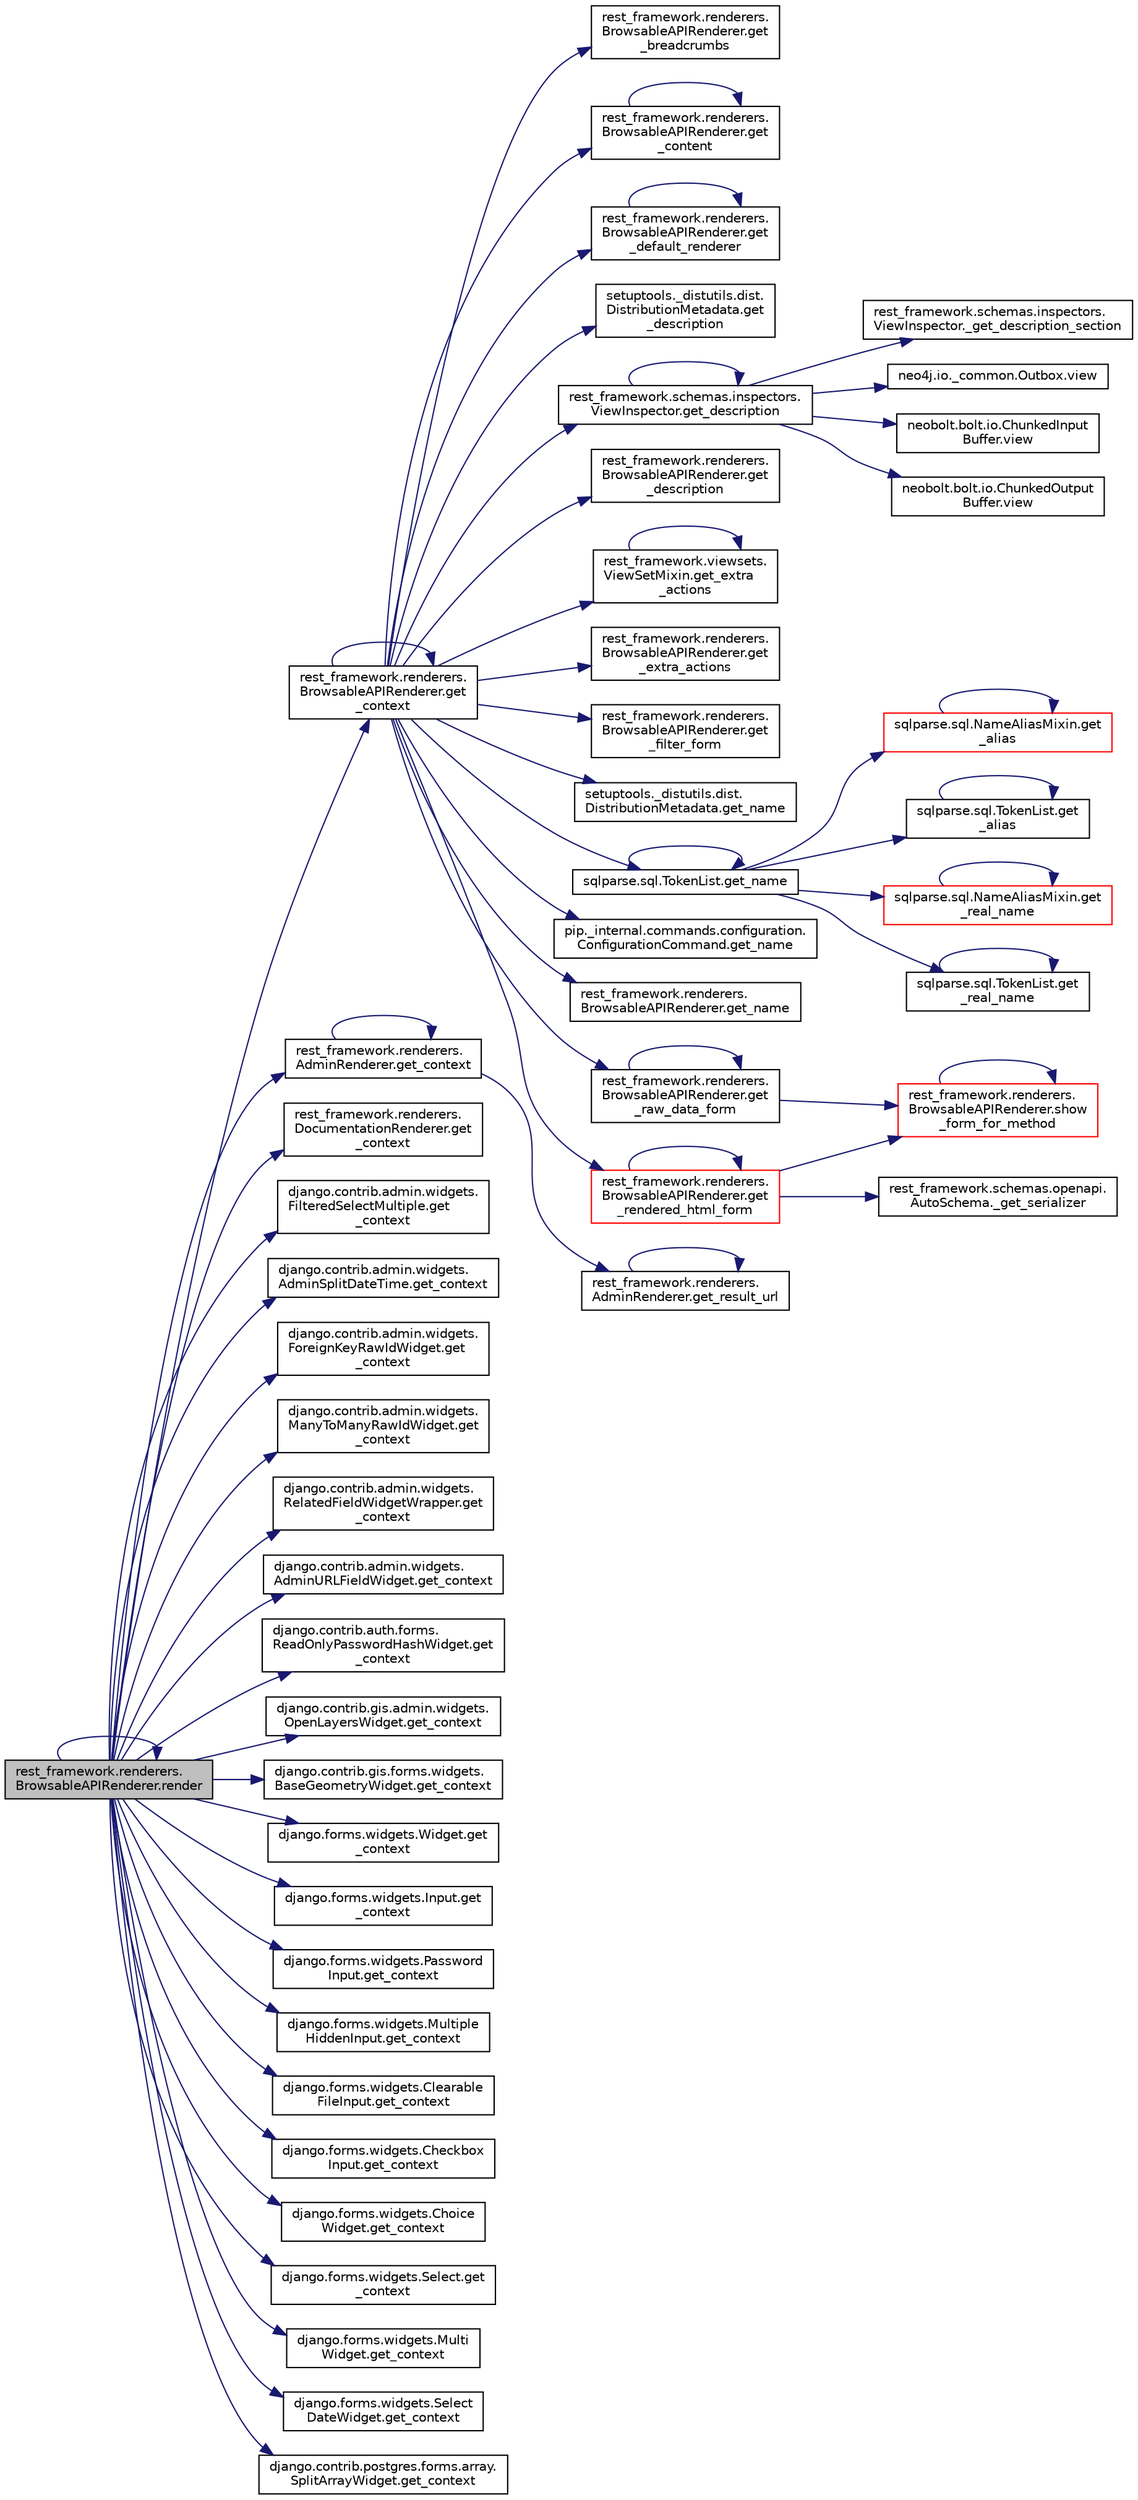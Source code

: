 digraph "rest_framework.renderers.BrowsableAPIRenderer.render"
{
 // LATEX_PDF_SIZE
  edge [fontname="Helvetica",fontsize="10",labelfontname="Helvetica",labelfontsize="10"];
  node [fontname="Helvetica",fontsize="10",shape=record];
  rankdir="LR";
  Node1 [label="rest_framework.renderers.\lBrowsableAPIRenderer.render",height=0.2,width=0.4,color="black", fillcolor="grey75", style="filled", fontcolor="black",tooltip=" "];
  Node1 -> Node2 [color="midnightblue",fontsize="10",style="solid",fontname="Helvetica"];
  Node2 [label="rest_framework.renderers.\lBrowsableAPIRenderer.get\l_context",height=0.2,width=0.4,color="black", fillcolor="white", style="filled",URL="$d4/d45/classrest__framework_1_1renderers_1_1_browsable_a_p_i_renderer.html#a7f197df21e6d1696d478ad887aae5f44",tooltip=" "];
  Node2 -> Node3 [color="midnightblue",fontsize="10",style="solid",fontname="Helvetica"];
  Node3 [label="rest_framework.renderers.\lBrowsableAPIRenderer.get\l_breadcrumbs",height=0.2,width=0.4,color="black", fillcolor="white", style="filled",URL="$d4/d45/classrest__framework_1_1renderers_1_1_browsable_a_p_i_renderer.html#a13eee51cfc11cf85aac43a6b48c3be40",tooltip=" "];
  Node2 -> Node4 [color="midnightblue",fontsize="10",style="solid",fontname="Helvetica"];
  Node4 [label="rest_framework.renderers.\lBrowsableAPIRenderer.get\l_content",height=0.2,width=0.4,color="black", fillcolor="white", style="filled",URL="$d4/d45/classrest__framework_1_1renderers_1_1_browsable_a_p_i_renderer.html#a2a2a07e19d18fa8202dc393777f33dd8",tooltip=" "];
  Node4 -> Node4 [color="midnightblue",fontsize="10",style="solid",fontname="Helvetica"];
  Node2 -> Node2 [color="midnightblue",fontsize="10",style="solid",fontname="Helvetica"];
  Node2 -> Node5 [color="midnightblue",fontsize="10",style="solid",fontname="Helvetica"];
  Node5 [label="rest_framework.renderers.\lBrowsableAPIRenderer.get\l_default_renderer",height=0.2,width=0.4,color="black", fillcolor="white", style="filled",URL="$d4/d45/classrest__framework_1_1renderers_1_1_browsable_a_p_i_renderer.html#a567de9bc9550f703a9481f2526392f00",tooltip=" "];
  Node5 -> Node5 [color="midnightblue",fontsize="10",style="solid",fontname="Helvetica"];
  Node2 -> Node6 [color="midnightblue",fontsize="10",style="solid",fontname="Helvetica"];
  Node6 [label="setuptools._distutils.dist.\lDistributionMetadata.get\l_description",height=0.2,width=0.4,color="black", fillcolor="white", style="filled",URL="$d9/d53/classsetuptools_1_1__distutils_1_1dist_1_1_distribution_metadata.html#a813f794a7d374cfa2551d12aeea8e64b",tooltip=" "];
  Node2 -> Node7 [color="midnightblue",fontsize="10",style="solid",fontname="Helvetica"];
  Node7 [label="rest_framework.schemas.inspectors.\lViewInspector.get_description",height=0.2,width=0.4,color="black", fillcolor="white", style="filled",URL="$de/db9/classrest__framework_1_1schemas_1_1inspectors_1_1_view_inspector.html#afb4b31c5c16fe1ccae0066237fde3477",tooltip=" "];
  Node7 -> Node8 [color="midnightblue",fontsize="10",style="solid",fontname="Helvetica"];
  Node8 [label="rest_framework.schemas.inspectors.\lViewInspector._get_description_section",height=0.2,width=0.4,color="black", fillcolor="white", style="filled",URL="$de/db9/classrest__framework_1_1schemas_1_1inspectors_1_1_view_inspector.html#a6f3e81f8b286b8d11486c5f6e3be422a",tooltip=" "];
  Node7 -> Node7 [color="midnightblue",fontsize="10",style="solid",fontname="Helvetica"];
  Node7 -> Node9 [color="midnightblue",fontsize="10",style="solid",fontname="Helvetica"];
  Node9 [label="neo4j.io._common.Outbox.view",height=0.2,width=0.4,color="black", fillcolor="white", style="filled",URL="$d0/dce/classneo4j_1_1io_1_1__common_1_1_outbox.html#ad91c4c746fd60f3deaf98b933bcec308",tooltip=" "];
  Node7 -> Node10 [color="midnightblue",fontsize="10",style="solid",fontname="Helvetica"];
  Node10 [label="neobolt.bolt.io.ChunkedInput\lBuffer.view",height=0.2,width=0.4,color="black", fillcolor="white", style="filled",URL="$da/de1/classneobolt_1_1bolt_1_1io_1_1_chunked_input_buffer.html#a83f5770bf774457602a24d84ec2a5df0",tooltip=" "];
  Node7 -> Node11 [color="midnightblue",fontsize="10",style="solid",fontname="Helvetica"];
  Node11 [label="neobolt.bolt.io.ChunkedOutput\lBuffer.view",height=0.2,width=0.4,color="black", fillcolor="white", style="filled",URL="$d1/d4e/classneobolt_1_1bolt_1_1io_1_1_chunked_output_buffer.html#ad6b12fc9f3203a3786b4065caf469488",tooltip=" "];
  Node2 -> Node12 [color="midnightblue",fontsize="10",style="solid",fontname="Helvetica"];
  Node12 [label="rest_framework.renderers.\lBrowsableAPIRenderer.get\l_description",height=0.2,width=0.4,color="black", fillcolor="white", style="filled",URL="$d4/d45/classrest__framework_1_1renderers_1_1_browsable_a_p_i_renderer.html#ad333441d785567501dea0da9ea87551f",tooltip=" "];
  Node2 -> Node13 [color="midnightblue",fontsize="10",style="solid",fontname="Helvetica"];
  Node13 [label="rest_framework.viewsets.\lViewSetMixin.get_extra\l_actions",height=0.2,width=0.4,color="black", fillcolor="white", style="filled",URL="$d9/d8d/classrest__framework_1_1viewsets_1_1_view_set_mixin.html#ae783876d57493be5235eeaadb473cc88",tooltip=" "];
  Node13 -> Node13 [color="midnightblue",fontsize="10",style="solid",fontname="Helvetica"];
  Node2 -> Node14 [color="midnightblue",fontsize="10",style="solid",fontname="Helvetica"];
  Node14 [label="rest_framework.renderers.\lBrowsableAPIRenderer.get\l_extra_actions",height=0.2,width=0.4,color="black", fillcolor="white", style="filled",URL="$d4/d45/classrest__framework_1_1renderers_1_1_browsable_a_p_i_renderer.html#a96cd58a9feaa78b27ad9b42868010634",tooltip=" "];
  Node2 -> Node15 [color="midnightblue",fontsize="10",style="solid",fontname="Helvetica"];
  Node15 [label="rest_framework.renderers.\lBrowsableAPIRenderer.get\l_filter_form",height=0.2,width=0.4,color="black", fillcolor="white", style="filled",URL="$d4/d45/classrest__framework_1_1renderers_1_1_browsable_a_p_i_renderer.html#ac6a7a9e46677b5d1cc8dbc46f80db340",tooltip=" "];
  Node2 -> Node16 [color="midnightblue",fontsize="10",style="solid",fontname="Helvetica"];
  Node16 [label="setuptools._distutils.dist.\lDistributionMetadata.get_name",height=0.2,width=0.4,color="black", fillcolor="white", style="filled",URL="$d9/d53/classsetuptools_1_1__distutils_1_1dist_1_1_distribution_metadata.html#a1dd23cc04a2f2e53bf441f17922be532",tooltip=" "];
  Node2 -> Node17 [color="midnightblue",fontsize="10",style="solid",fontname="Helvetica"];
  Node17 [label="sqlparse.sql.TokenList.get_name",height=0.2,width=0.4,color="black", fillcolor="white", style="filled",URL="$d4/d1a/classsqlparse_1_1sql_1_1_token_list.html#a058cdb380fa6143831cad07e32a84c07",tooltip=" "];
  Node17 -> Node18 [color="midnightblue",fontsize="10",style="solid",fontname="Helvetica"];
  Node18 [label="sqlparse.sql.NameAliasMixin.get\l_alias",height=0.2,width=0.4,color="red", fillcolor="white", style="filled",URL="$d2/d15/classsqlparse_1_1sql_1_1_name_alias_mixin.html#a6c3f327be91a0dd5cbb1fe677ca4b982",tooltip=" "];
  Node18 -> Node18 [color="midnightblue",fontsize="10",style="solid",fontname="Helvetica"];
  Node17 -> Node22 [color="midnightblue",fontsize="10",style="solid",fontname="Helvetica"];
  Node22 [label="sqlparse.sql.TokenList.get\l_alias",height=0.2,width=0.4,color="black", fillcolor="white", style="filled",URL="$d4/d1a/classsqlparse_1_1sql_1_1_token_list.html#a9f27a93f3f0fa30520b8435471400a9e",tooltip=" "];
  Node22 -> Node22 [color="midnightblue",fontsize="10",style="solid",fontname="Helvetica"];
  Node17 -> Node17 [color="midnightblue",fontsize="10",style="solid",fontname="Helvetica"];
  Node17 -> Node23 [color="midnightblue",fontsize="10",style="solid",fontname="Helvetica"];
  Node23 [label="sqlparse.sql.NameAliasMixin.get\l_real_name",height=0.2,width=0.4,color="red", fillcolor="white", style="filled",URL="$d2/d15/classsqlparse_1_1sql_1_1_name_alias_mixin.html#a9ac1785df0dde6604e38d89f60040ba5",tooltip=" "];
  Node23 -> Node23 [color="midnightblue",fontsize="10",style="solid",fontname="Helvetica"];
  Node17 -> Node24 [color="midnightblue",fontsize="10",style="solid",fontname="Helvetica"];
  Node24 [label="sqlparse.sql.TokenList.get\l_real_name",height=0.2,width=0.4,color="black", fillcolor="white", style="filled",URL="$d4/d1a/classsqlparse_1_1sql_1_1_token_list.html#ac68ea243a1a9f247c23ebe65417643fc",tooltip=" "];
  Node24 -> Node24 [color="midnightblue",fontsize="10",style="solid",fontname="Helvetica"];
  Node2 -> Node25 [color="midnightblue",fontsize="10",style="solid",fontname="Helvetica"];
  Node25 [label="pip._internal.commands.configuration.\lConfigurationCommand.get_name",height=0.2,width=0.4,color="black", fillcolor="white", style="filled",URL="$d7/d3b/classpip_1_1__internal_1_1commands_1_1configuration_1_1_configuration_command.html#a589d863616355c4417d734b06263ec28",tooltip=" "];
  Node2 -> Node26 [color="midnightblue",fontsize="10",style="solid",fontname="Helvetica"];
  Node26 [label="rest_framework.renderers.\lBrowsableAPIRenderer.get_name",height=0.2,width=0.4,color="black", fillcolor="white", style="filled",URL="$d4/d45/classrest__framework_1_1renderers_1_1_browsable_a_p_i_renderer.html#aa11171d38f09c6a372ada8ec531545a1",tooltip=" "];
  Node2 -> Node27 [color="midnightblue",fontsize="10",style="solid",fontname="Helvetica"];
  Node27 [label="rest_framework.renderers.\lBrowsableAPIRenderer.get\l_raw_data_form",height=0.2,width=0.4,color="black", fillcolor="white", style="filled",URL="$d4/d45/classrest__framework_1_1renderers_1_1_browsable_a_p_i_renderer.html#a2d09c84b0e0218313c48565cfe9238f3",tooltip=" "];
  Node27 -> Node27 [color="midnightblue",fontsize="10",style="solid",fontname="Helvetica"];
  Node27 -> Node28 [color="midnightblue",fontsize="10",style="solid",fontname="Helvetica"];
  Node28 [label="rest_framework.renderers.\lBrowsableAPIRenderer.show\l_form_for_method",height=0.2,width=0.4,color="red", fillcolor="white", style="filled",URL="$d4/d45/classrest__framework_1_1renderers_1_1_browsable_a_p_i_renderer.html#a120cfac2e53cfef88a188dd3ef5d0f8c",tooltip=" "];
  Node28 -> Node28 [color="midnightblue",fontsize="10",style="solid",fontname="Helvetica"];
  Node2 -> Node38 [color="midnightblue",fontsize="10",style="solid",fontname="Helvetica"];
  Node38 [label="rest_framework.renderers.\lBrowsableAPIRenderer.get\l_rendered_html_form",height=0.2,width=0.4,color="red", fillcolor="white", style="filled",URL="$d4/d45/classrest__framework_1_1renderers_1_1_browsable_a_p_i_renderer.html#a243df51e05a17e5b25f94f99c46231e8",tooltip=" "];
  Node38 -> Node39 [color="midnightblue",fontsize="10",style="solid",fontname="Helvetica"];
  Node39 [label="rest_framework.schemas.openapi.\lAutoSchema._get_serializer",height=0.2,width=0.4,color="black", fillcolor="white", style="filled",URL="$d4/d22/classrest__framework_1_1schemas_1_1openapi_1_1_auto_schema.html#a3cf11981887474157e0cfdb60cdad95a",tooltip=" "];
  Node38 -> Node38 [color="midnightblue",fontsize="10",style="solid",fontname="Helvetica"];
  Node38 -> Node28 [color="midnightblue",fontsize="10",style="solid",fontname="Helvetica"];
  Node1 -> Node42 [color="midnightblue",fontsize="10",style="solid",fontname="Helvetica"];
  Node42 [label="rest_framework.renderers.\lAdminRenderer.get_context",height=0.2,width=0.4,color="black", fillcolor="white", style="filled",URL="$dd/d9f/classrest__framework_1_1renderers_1_1_admin_renderer.html#a45dbc660f949e8fd95e8f85dd9146625",tooltip=" "];
  Node42 -> Node42 [color="midnightblue",fontsize="10",style="solid",fontname="Helvetica"];
  Node42 -> Node43 [color="midnightblue",fontsize="10",style="solid",fontname="Helvetica"];
  Node43 [label="rest_framework.renderers.\lAdminRenderer.get_result_url",height=0.2,width=0.4,color="black", fillcolor="white", style="filled",URL="$dd/d9f/classrest__framework_1_1renderers_1_1_admin_renderer.html#a1bdce59bc053af30a38024fd3f9e582d",tooltip=" "];
  Node43 -> Node43 [color="midnightblue",fontsize="10",style="solid",fontname="Helvetica"];
  Node1 -> Node44 [color="midnightblue",fontsize="10",style="solid",fontname="Helvetica"];
  Node44 [label="rest_framework.renderers.\lDocumentationRenderer.get\l_context",height=0.2,width=0.4,color="black", fillcolor="white", style="filled",URL="$d2/d62/classrest__framework_1_1renderers_1_1_documentation_renderer.html#ae7a17bacc7c78227fe027332487303fa",tooltip=" "];
  Node1 -> Node45 [color="midnightblue",fontsize="10",style="solid",fontname="Helvetica"];
  Node45 [label="django.contrib.admin.widgets.\lFilteredSelectMultiple.get\l_context",height=0.2,width=0.4,color="black", fillcolor="white", style="filled",URL="$d2/da3/classdjango_1_1contrib_1_1admin_1_1widgets_1_1_filtered_select_multiple.html#aa17c702c2e08140c258554336e6f4b70",tooltip=" "];
  Node1 -> Node46 [color="midnightblue",fontsize="10",style="solid",fontname="Helvetica"];
  Node46 [label="django.contrib.admin.widgets.\lAdminSplitDateTime.get_context",height=0.2,width=0.4,color="black", fillcolor="white", style="filled",URL="$dc/dfd/classdjango_1_1contrib_1_1admin_1_1widgets_1_1_admin_split_date_time.html#a6546a873b2ce02ebc691ca6082a72762",tooltip=" "];
  Node1 -> Node47 [color="midnightblue",fontsize="10",style="solid",fontname="Helvetica"];
  Node47 [label="django.contrib.admin.widgets.\lForeignKeyRawIdWidget.get\l_context",height=0.2,width=0.4,color="black", fillcolor="white", style="filled",URL="$db/d0b/classdjango_1_1contrib_1_1admin_1_1widgets_1_1_foreign_key_raw_id_widget.html#a5ffc65e59bb1270d3152f0354aae4e6a",tooltip=" "];
  Node1 -> Node48 [color="midnightblue",fontsize="10",style="solid",fontname="Helvetica"];
  Node48 [label="django.contrib.admin.widgets.\lManyToManyRawIdWidget.get\l_context",height=0.2,width=0.4,color="black", fillcolor="white", style="filled",URL="$d4/d57/classdjango_1_1contrib_1_1admin_1_1widgets_1_1_many_to_many_raw_id_widget.html#a452fad84c1e48211d69ce1d2d629f34a",tooltip=" "];
  Node1 -> Node49 [color="midnightblue",fontsize="10",style="solid",fontname="Helvetica"];
  Node49 [label="django.contrib.admin.widgets.\lRelatedFieldWidgetWrapper.get\l_context",height=0.2,width=0.4,color="black", fillcolor="white", style="filled",URL="$d0/df0/classdjango_1_1contrib_1_1admin_1_1widgets_1_1_related_field_widget_wrapper.html#aaeafe461ef645e3c6a47bc830e82b944",tooltip=" "];
  Node1 -> Node50 [color="midnightblue",fontsize="10",style="solid",fontname="Helvetica"];
  Node50 [label="django.contrib.admin.widgets.\lAdminURLFieldWidget.get_context",height=0.2,width=0.4,color="black", fillcolor="white", style="filled",URL="$d2/d38/classdjango_1_1contrib_1_1admin_1_1widgets_1_1_admin_u_r_l_field_widget.html#ac1797c3dff1203a82954182b471eb547",tooltip=" "];
  Node1 -> Node51 [color="midnightblue",fontsize="10",style="solid",fontname="Helvetica"];
  Node51 [label="django.contrib.auth.forms.\lReadOnlyPasswordHashWidget.get\l_context",height=0.2,width=0.4,color="black", fillcolor="white", style="filled",URL="$d7/d01/classdjango_1_1contrib_1_1auth_1_1forms_1_1_read_only_password_hash_widget.html#aaa86f867ac5a112b680e9ace8aadd259",tooltip=" "];
  Node1 -> Node52 [color="midnightblue",fontsize="10",style="solid",fontname="Helvetica"];
  Node52 [label="django.contrib.gis.admin.widgets.\lOpenLayersWidget.get_context",height=0.2,width=0.4,color="black", fillcolor="white", style="filled",URL="$d8/dc3/classdjango_1_1contrib_1_1gis_1_1admin_1_1widgets_1_1_open_layers_widget.html#a72b3abb87e83914fead933d31cee3703",tooltip=" "];
  Node1 -> Node53 [color="midnightblue",fontsize="10",style="solid",fontname="Helvetica"];
  Node53 [label="django.contrib.gis.forms.widgets.\lBaseGeometryWidget.get_context",height=0.2,width=0.4,color="black", fillcolor="white", style="filled",URL="$df/d02/classdjango_1_1contrib_1_1gis_1_1forms_1_1widgets_1_1_base_geometry_widget.html#ac5fc5356ef992adec556ec3d2c9b5b8a",tooltip=" "];
  Node1 -> Node54 [color="midnightblue",fontsize="10",style="solid",fontname="Helvetica"];
  Node54 [label="django.forms.widgets.Widget.get\l_context",height=0.2,width=0.4,color="black", fillcolor="white", style="filled",URL="$d4/d5e/classdjango_1_1forms_1_1widgets_1_1_widget.html#aee2e5aeffdb9b5d96e37fc4e2b57a9ce",tooltip=" "];
  Node1 -> Node55 [color="midnightblue",fontsize="10",style="solid",fontname="Helvetica"];
  Node55 [label="django.forms.widgets.Input.get\l_context",height=0.2,width=0.4,color="black", fillcolor="white", style="filled",URL="$d5/da0/classdjango_1_1forms_1_1widgets_1_1_input.html#a3927bac70609903b9d7ee5771d783682",tooltip=" "];
  Node1 -> Node56 [color="midnightblue",fontsize="10",style="solid",fontname="Helvetica"];
  Node56 [label="django.forms.widgets.Password\lInput.get_context",height=0.2,width=0.4,color="black", fillcolor="white", style="filled",URL="$d4/d44/classdjango_1_1forms_1_1widgets_1_1_password_input.html#a5102869c15791fe27c40de01ca3bebf5",tooltip=" "];
  Node1 -> Node57 [color="midnightblue",fontsize="10",style="solid",fontname="Helvetica"];
  Node57 [label="django.forms.widgets.Multiple\lHiddenInput.get_context",height=0.2,width=0.4,color="black", fillcolor="white", style="filled",URL="$d4/d67/classdjango_1_1forms_1_1widgets_1_1_multiple_hidden_input.html#aca42b35caa3475cd8460b47f99256aa8",tooltip=" "];
  Node1 -> Node58 [color="midnightblue",fontsize="10",style="solid",fontname="Helvetica"];
  Node58 [label="django.forms.widgets.Clearable\lFileInput.get_context",height=0.2,width=0.4,color="black", fillcolor="white", style="filled",URL="$d2/de5/classdjango_1_1forms_1_1widgets_1_1_clearable_file_input.html#a1661a1836651201ff14f5be1ea7f1bbf",tooltip=" "];
  Node1 -> Node59 [color="midnightblue",fontsize="10",style="solid",fontname="Helvetica"];
  Node59 [label="django.forms.widgets.Checkbox\lInput.get_context",height=0.2,width=0.4,color="black", fillcolor="white", style="filled",URL="$d3/d6a/classdjango_1_1forms_1_1widgets_1_1_checkbox_input.html#a91d2efce2922bcba1faa4451e117962b",tooltip=" "];
  Node1 -> Node60 [color="midnightblue",fontsize="10",style="solid",fontname="Helvetica"];
  Node60 [label="django.forms.widgets.Choice\lWidget.get_context",height=0.2,width=0.4,color="black", fillcolor="white", style="filled",URL="$d5/d18/classdjango_1_1forms_1_1widgets_1_1_choice_widget.html#a444959d1fed49d23171427aa40a01194",tooltip=" "];
  Node1 -> Node61 [color="midnightblue",fontsize="10",style="solid",fontname="Helvetica"];
  Node61 [label="django.forms.widgets.Select.get\l_context",height=0.2,width=0.4,color="black", fillcolor="white", style="filled",URL="$d6/d91/classdjango_1_1forms_1_1widgets_1_1_select.html#aff56edf355edde7acc9738c293480051",tooltip=" "];
  Node1 -> Node62 [color="midnightblue",fontsize="10",style="solid",fontname="Helvetica"];
  Node62 [label="django.forms.widgets.Multi\lWidget.get_context",height=0.2,width=0.4,color="black", fillcolor="white", style="filled",URL="$d6/d01/classdjango_1_1forms_1_1widgets_1_1_multi_widget.html#a8116223d6c57640736b9141a78b7d09f",tooltip=" "];
  Node1 -> Node63 [color="midnightblue",fontsize="10",style="solid",fontname="Helvetica"];
  Node63 [label="django.forms.widgets.Select\lDateWidget.get_context",height=0.2,width=0.4,color="black", fillcolor="white", style="filled",URL="$d5/d4d/classdjango_1_1forms_1_1widgets_1_1_select_date_widget.html#a30932a7630c3f6a092b9799998ab9686",tooltip=" "];
  Node1 -> Node64 [color="midnightblue",fontsize="10",style="solid",fontname="Helvetica"];
  Node64 [label="django.contrib.postgres.forms.array.\lSplitArrayWidget.get_context",height=0.2,width=0.4,color="black", fillcolor="white", style="filled",URL="$d3/d50/classdjango_1_1contrib_1_1postgres_1_1forms_1_1array_1_1_split_array_widget.html#acb641828e9ea5895d4652feaa21cef2f",tooltip=" "];
  Node1 -> Node1 [color="midnightblue",fontsize="10",style="solid",fontname="Helvetica"];
}

